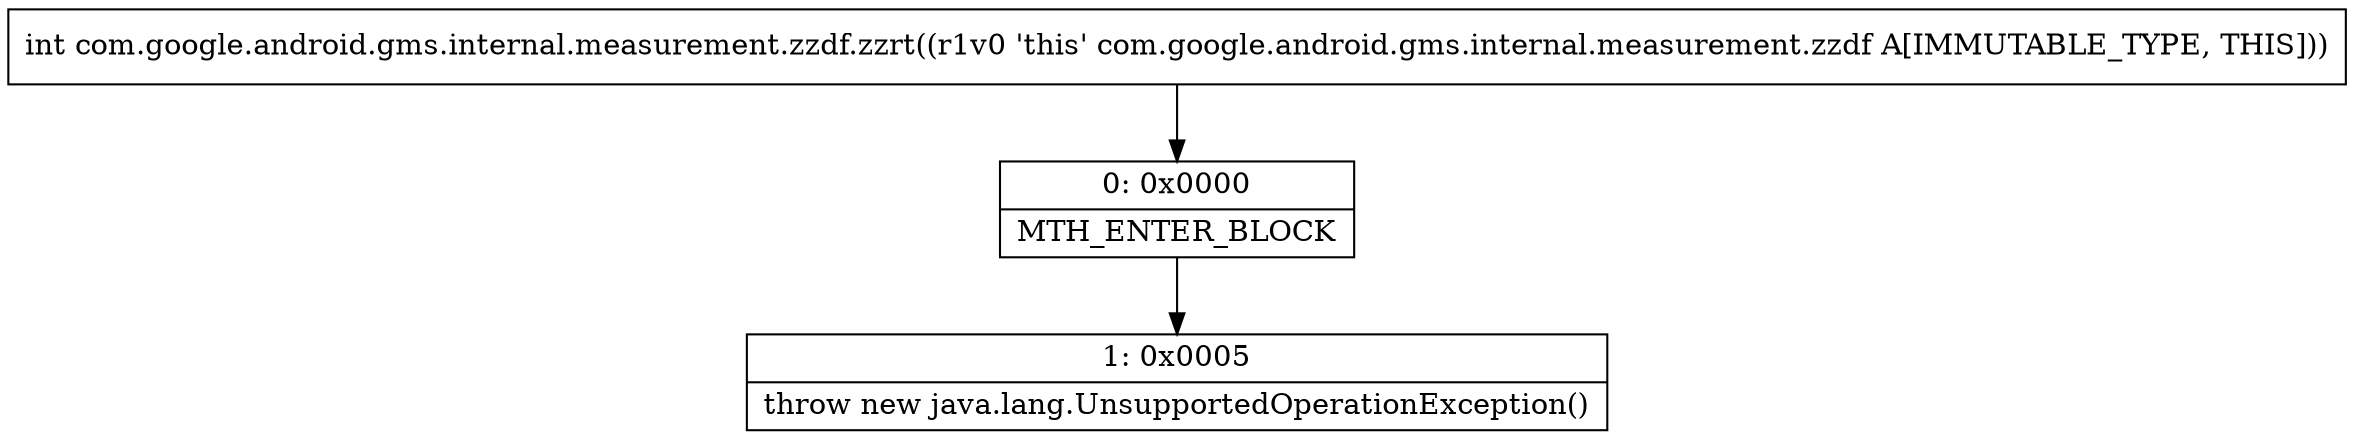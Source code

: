 digraph "CFG forcom.google.android.gms.internal.measurement.zzdf.zzrt()I" {
Node_0 [shape=record,label="{0\:\ 0x0000|MTH_ENTER_BLOCK\l}"];
Node_1 [shape=record,label="{1\:\ 0x0005|throw new java.lang.UnsupportedOperationException()\l}"];
MethodNode[shape=record,label="{int com.google.android.gms.internal.measurement.zzdf.zzrt((r1v0 'this' com.google.android.gms.internal.measurement.zzdf A[IMMUTABLE_TYPE, THIS])) }"];
MethodNode -> Node_0;
Node_0 -> Node_1;
}

